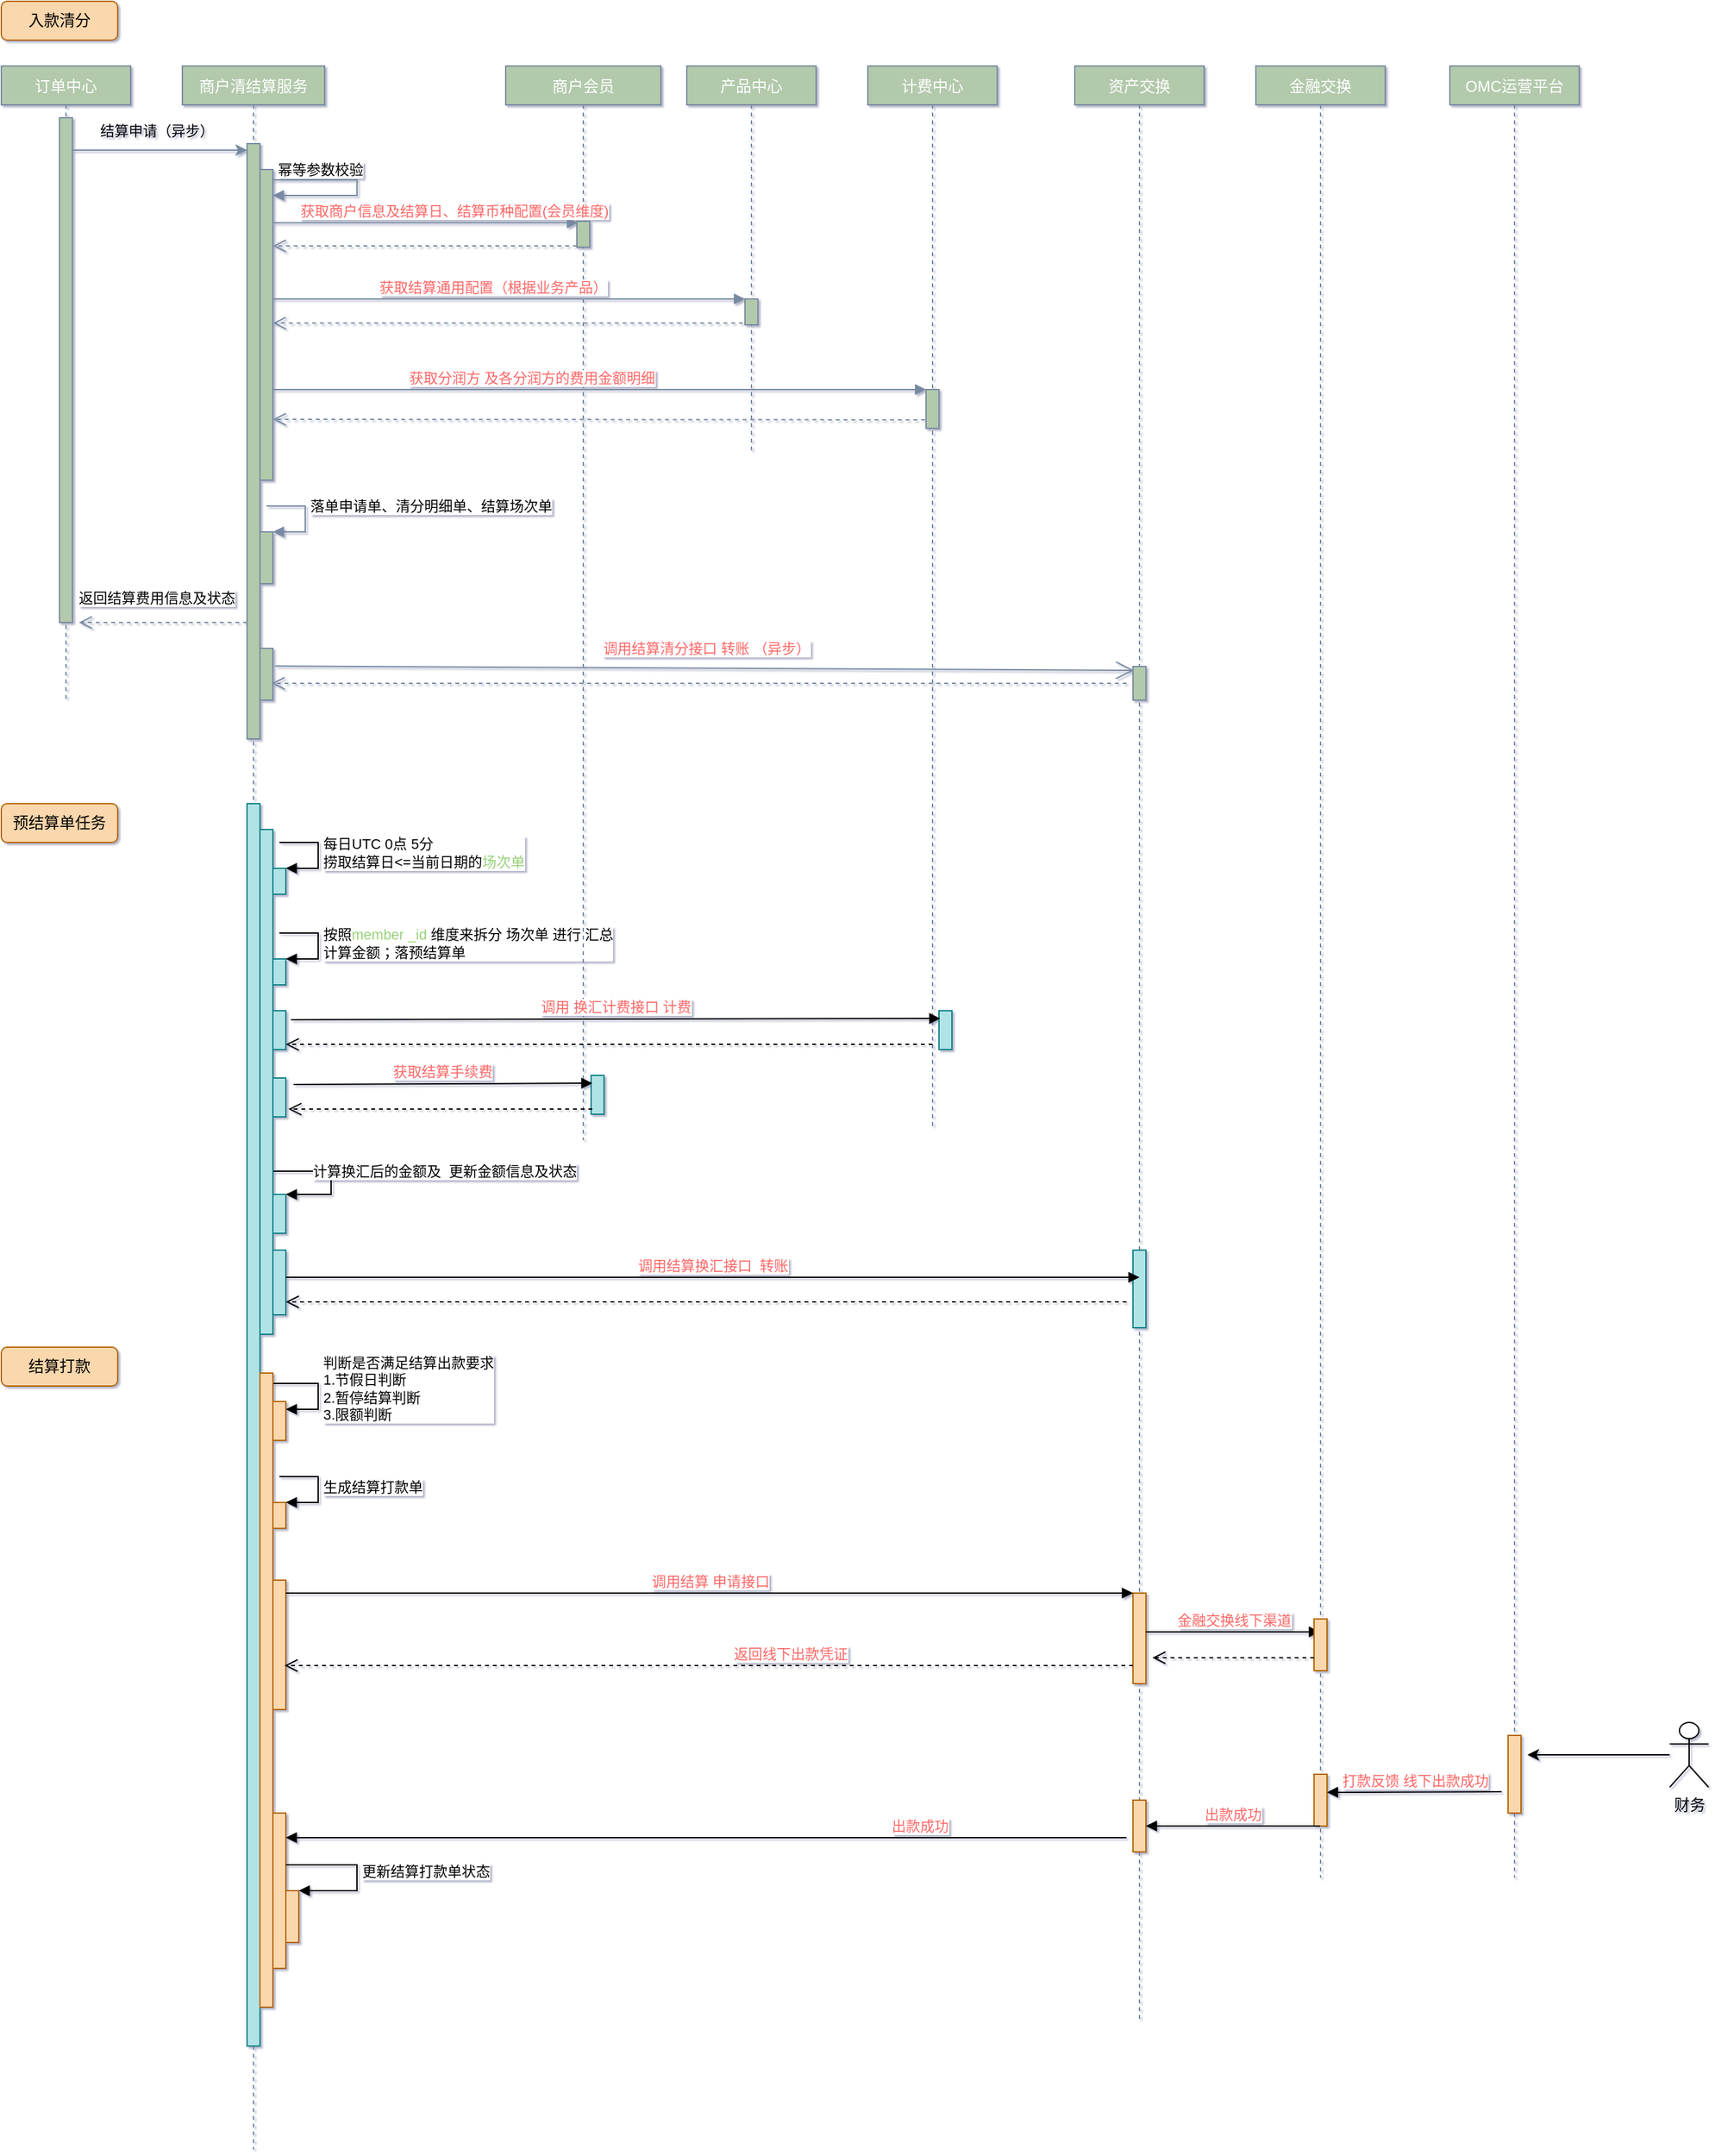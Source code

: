 <mxfile version="15.8.8" type="github">
  <diagram id="kgpKYQtTHZ0yAKxKKP6v" name="Page-1">
    <mxGraphModel dx="1422" dy="905" grid="1" gridSize="10" guides="1" tooltips="1" connect="1" arrows="1" fold="1" page="1" pageScale="1" pageWidth="850" pageHeight="1100" math="0" shadow="1">
      <root>
        <mxCell id="0" />
        <mxCell id="1" parent="0" />
        <mxCell id="3nuBFxr9cyL0pnOWT2aG-1" value="订单中心" style="shape=umlLifeline;perimeter=lifelinePerimeter;container=1;collapsible=0;recursiveResize=0;shadow=0;strokeWidth=1;fillColor=#B2C9AB;strokeColor=#788AA3;fontColor=#FFFFFF;rounded=0;size=30;" parent="1" vertex="1">
          <mxGeometry x="20" y="60" width="100" height="490" as="geometry" />
        </mxCell>
        <mxCell id="3nuBFxr9cyL0pnOWT2aG-2" value="" style="points=[];perimeter=orthogonalPerimeter;shadow=0;strokeWidth=1;fillColor=#B2C9AB;strokeColor=#788AA3;fontColor=#46495D;rounded=0;" parent="3nuBFxr9cyL0pnOWT2aG-1" vertex="1">
          <mxGeometry x="45" y="40" width="10" height="390" as="geometry" />
        </mxCell>
        <mxCell id="3nuBFxr9cyL0pnOWT2aG-5" value="商户清结算服务" style="shape=umlLifeline;perimeter=lifelinePerimeter;container=1;collapsible=0;recursiveResize=0;shadow=0;strokeWidth=1;fillColor=#B2C9AB;strokeColor=#788AA3;fontColor=#FFFFFF;rounded=0;size=30;" parent="1" vertex="1">
          <mxGeometry x="160" y="60" width="110" height="1610" as="geometry" />
        </mxCell>
        <mxCell id="3nuBFxr9cyL0pnOWT2aG-6" value="" style="points=[];perimeter=orthogonalPerimeter;shadow=0;strokeWidth=1;fillColor=#B2C9AB;strokeColor=#788AA3;fontColor=#46495D;rounded=0;" parent="3nuBFxr9cyL0pnOWT2aG-5" vertex="1">
          <mxGeometry x="50" y="60" width="10" height="460" as="geometry" />
        </mxCell>
        <mxCell id="3R4pQPPEvZektnw-kuWU-23" value="" style="html=1;points=[];perimeter=orthogonalPerimeter;fontSize=11;fontColor=#000000;strokeColor=#788AA3;fillColor=#B2C9AB;" parent="3nuBFxr9cyL0pnOWT2aG-5" vertex="1">
          <mxGeometry x="60" y="80" width="10" height="240" as="geometry" />
        </mxCell>
        <mxCell id="3R4pQPPEvZektnw-kuWU-24" value="幂等参数校验" style="edgeStyle=orthogonalEdgeStyle;html=1;align=left;spacingLeft=2;endArrow=block;rounded=0;fontSize=11;fontColor=#000000;strokeColor=#788AA3;fillColor=#B2C9AB;curved=0;exitX=1.003;exitY=0.207;exitDx=0;exitDy=0;exitPerimeter=0;" parent="3nuBFxr9cyL0pnOWT2aG-5" source="3R4pQPPEvZektnw-kuWU-23" target="3R4pQPPEvZektnw-kuWU-23" edge="1">
          <mxGeometry x="-0.546" y="8" relative="1" as="geometry">
            <mxPoint x="105" y="60" as="sourcePoint" />
            <Array as="points">
              <mxPoint x="135" y="88" />
              <mxPoint x="135" y="100" />
            </Array>
            <mxPoint as="offset" />
          </mxGeometry>
        </mxCell>
        <mxCell id="3R4pQPPEvZektnw-kuWU-55" value="" style="html=1;points=[];perimeter=orthogonalPerimeter;fontSize=11;fontColor=#000000;strokeColor=#788AA3;fillColor=#B2C9AB;" parent="3nuBFxr9cyL0pnOWT2aG-5" vertex="1">
          <mxGeometry x="60" y="360" width="10" height="40" as="geometry" />
        </mxCell>
        <mxCell id="3R4pQPPEvZektnw-kuWU-56" value="落单申请单、清分明细单、结算场次单" style="edgeStyle=orthogonalEdgeStyle;html=1;align=left;spacingLeft=2;endArrow=block;rounded=0;entryX=1;entryY=0;fontSize=11;fontColor=#000000;strokeColor=#788AA3;strokeWidth=1;fillColor=#B2C9AB;curved=0;jumpStyle=none;" parent="3nuBFxr9cyL0pnOWT2aG-5" target="3R4pQPPEvZektnw-kuWU-55" edge="1">
          <mxGeometry x="-0.2" relative="1" as="geometry">
            <mxPoint x="65" y="340" as="sourcePoint" />
            <Array as="points">
              <mxPoint x="95" y="340" />
            </Array>
            <mxPoint as="offset" />
          </mxGeometry>
        </mxCell>
        <mxCell id="3R4pQPPEvZektnw-kuWU-63" value="返回结算费用信息及状态" style="html=1;verticalAlign=bottom;endArrow=open;dashed=1;endSize=8;fontSize=11;fontColor=#000000;strokeColor=#788AA3;strokeWidth=1;fillColor=#B2C9AB;curved=0;jumpStyle=none;" parent="3nuBFxr9cyL0pnOWT2aG-5" edge="1">
          <mxGeometry x="0.077" y="-10" relative="1" as="geometry">
            <mxPoint x="50" y="430" as="sourcePoint" />
            <mxPoint x="-80" y="430" as="targetPoint" />
            <mxPoint as="offset" />
          </mxGeometry>
        </mxCell>
        <mxCell id="3R4pQPPEvZektnw-kuWU-64" value="" style="html=1;points=[];perimeter=orthogonalPerimeter;fontSize=11;fontColor=#000000;strokeColor=#788AA3;fillColor=#B2C9AB;" parent="3nuBFxr9cyL0pnOWT2aG-5" vertex="1">
          <mxGeometry x="60" y="450" width="10" height="40" as="geometry" />
        </mxCell>
        <mxCell id="f1Uz_l8zpaSuN-_0KSKf-5" value="" style="html=1;points=[];perimeter=orthogonalPerimeter;fillColor=#b0e3e6;strokeColor=#0e8088;" parent="3nuBFxr9cyL0pnOWT2aG-5" vertex="1">
          <mxGeometry x="50" y="570" width="10" height="960" as="geometry" />
        </mxCell>
        <mxCell id="f1Uz_l8zpaSuN-_0KSKf-6" value="" style="html=1;points=[];perimeter=orthogonalPerimeter;fillColor=#b0e3e6;strokeColor=#0e8088;" parent="3nuBFxr9cyL0pnOWT2aG-5" vertex="1">
          <mxGeometry x="70" y="620" width="10" height="20" as="geometry" />
        </mxCell>
        <mxCell id="f1Uz_l8zpaSuN-_0KSKf-7" value="每日UTC 0点 5分 &lt;br&gt;捞取结算日&amp;lt;=当前日期的&lt;font color=&quot;#97d077&quot;&gt;场次单&lt;/font&gt;" style="edgeStyle=orthogonalEdgeStyle;html=1;align=left;spacingLeft=2;endArrow=block;rounded=0;entryX=1;entryY=0;" parent="3nuBFxr9cyL0pnOWT2aG-5" target="f1Uz_l8zpaSuN-_0KSKf-6" edge="1">
          <mxGeometry relative="1" as="geometry">
            <mxPoint x="75" y="600" as="sourcePoint" />
            <Array as="points">
              <mxPoint x="105" y="600" />
            </Array>
          </mxGeometry>
        </mxCell>
        <mxCell id="f1Uz_l8zpaSuN-_0KSKf-10" value="" style="html=1;points=[];perimeter=orthogonalPerimeter;fillColor=#b0e3e6;strokeColor=#0e8088;" parent="3nuBFxr9cyL0pnOWT2aG-5" vertex="1">
          <mxGeometry x="70" y="690" width="10" height="20" as="geometry" />
        </mxCell>
        <mxCell id="f1Uz_l8zpaSuN-_0KSKf-11" value="&lt;font color=&quot;#000000&quot;&gt;按照&lt;/font&gt;&lt;font color=&quot;#97d077&quot;&gt;member _id&lt;/font&gt;&lt;font color=&quot;#000000&quot;&gt; 维度来拆分 场次单 进行 汇总&lt;br&gt;计算金额；落预结算单&lt;/font&gt;" style="edgeStyle=orthogonalEdgeStyle;html=1;align=left;spacingLeft=2;endArrow=block;rounded=0;entryX=1;entryY=0;fontColor=#FF6666;" parent="3nuBFxr9cyL0pnOWT2aG-5" target="f1Uz_l8zpaSuN-_0KSKf-10" edge="1">
          <mxGeometry relative="1" as="geometry">
            <mxPoint x="75" y="670" as="sourcePoint" />
            <Array as="points">
              <mxPoint x="105" y="670" />
            </Array>
          </mxGeometry>
        </mxCell>
        <mxCell id="f1Uz_l8zpaSuN-_0KSKf-12" value="" style="html=1;points=[];perimeter=orthogonalPerimeter;fillColor=#b0e3e6;strokeColor=#0e8088;" parent="3nuBFxr9cyL0pnOWT2aG-5" vertex="1">
          <mxGeometry x="70" y="915" width="10" height="50" as="geometry" />
        </mxCell>
        <mxCell id="f1Uz_l8zpaSuN-_0KSKf-17" value="" style="html=1;points=[];perimeter=orthogonalPerimeter;fillColor=#b0e3e6;strokeColor=#0e8088;" parent="3nuBFxr9cyL0pnOWT2aG-5" vertex="1">
          <mxGeometry x="70" y="872" width="10" height="30" as="geometry" />
        </mxCell>
        <mxCell id="f1Uz_l8zpaSuN-_0KSKf-18" value="&lt;font color=&quot;#000000&quot;&gt;计算换汇后的金额及&amp;nbsp; 更新金额信息及状态&lt;/font&gt;" style="edgeStyle=orthogonalEdgeStyle;html=1;align=left;spacingLeft=2;endArrow=block;rounded=0;entryX=1;entryY=0;fontColor=#97D077;exitX=1;exitY=0.741;exitDx=0;exitDy=0;exitPerimeter=0;" parent="3nuBFxr9cyL0pnOWT2aG-5" target="f1Uz_l8zpaSuN-_0KSKf-17" edge="1">
          <mxGeometry relative="1" as="geometry">
            <mxPoint x="70" y="898.4" as="sourcePoint" />
            <Array as="points">
              <mxPoint x="115" y="854" />
              <mxPoint x="115" y="872" />
            </Array>
          </mxGeometry>
        </mxCell>
        <mxCell id="f1Uz_l8zpaSuN-_0KSKf-20" value="" style="html=1;points=[];perimeter=orthogonalPerimeter;fillColor=#fad7ac;strokeColor=#b46504;" parent="3nuBFxr9cyL0pnOWT2aG-5" vertex="1">
          <mxGeometry x="70" y="1032" width="10" height="30" as="geometry" />
        </mxCell>
        <mxCell id="f1Uz_l8zpaSuN-_0KSKf-21" value="判断是否满足结算出款要求&lt;br&gt;1.节假日判断 &lt;br&gt;2.暂停结算判断 &lt;br&gt;3.限额判断" style="edgeStyle=orthogonalEdgeStyle;html=1;align=left;spacingLeft=2;endArrow=block;rounded=0;entryX=1;entryY=0;fontColor=#000000;exitX=1;exitY=0.795;exitDx=0;exitDy=0;exitPerimeter=0;" parent="3nuBFxr9cyL0pnOWT2aG-5" edge="1">
          <mxGeometry relative="1" as="geometry">
            <mxPoint x="70" y="1016" as="sourcePoint" />
            <Array as="points">
              <mxPoint x="70" y="1018" />
              <mxPoint x="105" y="1018" />
              <mxPoint x="105" y="1038" />
            </Array>
            <mxPoint x="80" y="1038" as="targetPoint" />
          </mxGeometry>
        </mxCell>
        <mxCell id="f1Uz_l8zpaSuN-_0KSKf-25" value="" style="html=1;points=[];perimeter=orthogonalPerimeter;fillColor=#b0e3e6;strokeColor=#0e8088;" parent="3nuBFxr9cyL0pnOWT2aG-5" vertex="1">
          <mxGeometry x="70" y="730" width="10" height="30" as="geometry" />
        </mxCell>
        <mxCell id="f1Uz_l8zpaSuN-_0KSKf-30" value="" style="html=1;points=[];perimeter=orthogonalPerimeter;fillColor=#fad7ac;strokeColor=#b46504;" parent="3nuBFxr9cyL0pnOWT2aG-5" vertex="1">
          <mxGeometry x="70" y="1110" width="10" height="20" as="geometry" />
        </mxCell>
        <mxCell id="f1Uz_l8zpaSuN-_0KSKf-31" value="生成结算打款单" style="edgeStyle=orthogonalEdgeStyle;html=1;align=left;spacingLeft=2;endArrow=block;rounded=0;entryX=1;entryY=0;fontColor=#000000;" parent="3nuBFxr9cyL0pnOWT2aG-5" target="f1Uz_l8zpaSuN-_0KSKf-30" edge="1">
          <mxGeometry relative="1" as="geometry">
            <mxPoint x="75" y="1090" as="sourcePoint" />
            <Array as="points">
              <mxPoint x="105" y="1090" />
            </Array>
          </mxGeometry>
        </mxCell>
        <mxCell id="f1Uz_l8zpaSuN-_0KSKf-35" value="" style="html=1;points=[];perimeter=orthogonalPerimeter;fillColor=#fad7ac;strokeColor=#b46504;" parent="3nuBFxr9cyL0pnOWT2aG-5" vertex="1">
          <mxGeometry x="70" y="1170" width="10" height="100" as="geometry" />
        </mxCell>
        <mxCell id="f1Uz_l8zpaSuN-_0KSKf-58" value="" style="html=1;points=[];perimeter=orthogonalPerimeter;fillColor=#fad7ac;strokeColor=#b46504;" parent="3nuBFxr9cyL0pnOWT2aG-5" vertex="1">
          <mxGeometry x="70" y="1350" width="10" height="120" as="geometry" />
        </mxCell>
        <mxCell id="f1Uz_l8zpaSuN-_0KSKf-61" value="" style="html=1;points=[];perimeter=orthogonalPerimeter;fillColor=#fad7ac;strokeColor=#b46504;" parent="3nuBFxr9cyL0pnOWT2aG-5" vertex="1">
          <mxGeometry x="80" y="1410" width="10" height="40" as="geometry" />
        </mxCell>
        <mxCell id="f1Uz_l8zpaSuN-_0KSKf-62" value="更新结算打款单状态" style="edgeStyle=orthogonalEdgeStyle;html=1;align=left;spacingLeft=2;endArrow=block;rounded=0;entryX=1;entryY=0;fontColor=#000000;" parent="3nuBFxr9cyL0pnOWT2aG-5" source="f1Uz_l8zpaSuN-_0KSKf-58" target="f1Uz_l8zpaSuN-_0KSKf-61" edge="1">
          <mxGeometry relative="1" as="geometry">
            <mxPoint x="105" y="1360" as="sourcePoint" />
            <Array as="points">
              <mxPoint x="135" y="1390" />
              <mxPoint x="135" y="1410" />
            </Array>
          </mxGeometry>
        </mxCell>
        <mxCell id="f1Uz_l8zpaSuN-_0KSKf-63" value="" style="html=1;points=[];perimeter=orthogonalPerimeter;fillColor=#b0e3e6;strokeColor=#0e8088;" parent="3nuBFxr9cyL0pnOWT2aG-5" vertex="1">
          <mxGeometry x="60" y="590" width="10" height="390" as="geometry" />
        </mxCell>
        <mxCell id="f1Uz_l8zpaSuN-_0KSKf-64" value="" style="html=1;points=[];perimeter=orthogonalPerimeter;fillColor=#fad7ac;strokeColor=#b46504;" parent="3nuBFxr9cyL0pnOWT2aG-5" vertex="1">
          <mxGeometry x="60" y="1010" width="10" height="490" as="geometry" />
        </mxCell>
        <mxCell id="3R4pQPPEvZektnw-kuWU-1" value="计费中心" style="shape=umlLifeline;perimeter=lifelinePerimeter;container=1;collapsible=0;recursiveResize=0;shadow=0;strokeWidth=1;fillColor=#B2C9AB;strokeColor=#788AA3;fontColor=#FFFFFF;rounded=0;size=30;" parent="1" vertex="1">
          <mxGeometry x="690" y="60" width="100" height="820" as="geometry" />
        </mxCell>
        <mxCell id="3R4pQPPEvZektnw-kuWU-52" value="" style="html=1;points=[];perimeter=orthogonalPerimeter;fontSize=11;fontColor=#000000;strokeColor=#788AA3;fillColor=#B2C9AB;" parent="3R4pQPPEvZektnw-kuWU-1" vertex="1">
          <mxGeometry x="45" y="250" width="10" height="30" as="geometry" />
        </mxCell>
        <mxCell id="f1Uz_l8zpaSuN-_0KSKf-22" value="" style="html=1;points=[];perimeter=orthogonalPerimeter;fillColor=#b0e3e6;strokeColor=#0e8088;" parent="3R4pQPPEvZektnw-kuWU-1" vertex="1">
          <mxGeometry x="55" y="730" width="10" height="30" as="geometry" />
        </mxCell>
        <mxCell id="3R4pQPPEvZektnw-kuWU-9" value="资产交换" style="shape=umlLifeline;perimeter=lifelinePerimeter;container=1;collapsible=0;recursiveResize=0;shadow=0;strokeWidth=1;fillColor=#B2C9AB;strokeColor=#788AA3;fontColor=#FFFFFF;rounded=0;size=30;" parent="1" vertex="1">
          <mxGeometry x="850" y="60" width="100" height="1510" as="geometry" />
        </mxCell>
        <mxCell id="3R4pQPPEvZektnw-kuWU-57" value="" style="html=1;points=[];perimeter=orthogonalPerimeter;fontSize=11;fontColor=#000000;strokeColor=#788AA3;fillColor=#B2C9AB;" parent="3R4pQPPEvZektnw-kuWU-9" vertex="1">
          <mxGeometry x="45" y="464" width="10" height="26" as="geometry" />
        </mxCell>
        <mxCell id="f1Uz_l8zpaSuN-_0KSKf-8" value="" style="html=1;points=[];perimeter=orthogonalPerimeter;fillColor=#b0e3e6;strokeColor=#0e8088;" parent="3R4pQPPEvZektnw-kuWU-9" vertex="1">
          <mxGeometry x="45" y="915" width="10" height="60" as="geometry" />
        </mxCell>
        <mxCell id="f1Uz_l8zpaSuN-_0KSKf-16" value="" style="html=1;verticalAlign=bottom;endArrow=open;dashed=1;endSize=8;rounded=0;fontColor=#97D077;" parent="3R4pQPPEvZektnw-kuWU-9" target="f1Uz_l8zpaSuN-_0KSKf-12" edge="1">
          <mxGeometry relative="1" as="geometry">
            <mxPoint x="40" y="955" as="sourcePoint" />
            <mxPoint x="-25" y="955" as="targetPoint" />
          </mxGeometry>
        </mxCell>
        <mxCell id="f1Uz_l8zpaSuN-_0KSKf-32" value="" style="html=1;points=[];perimeter=orthogonalPerimeter;fillColor=#fad7ac;strokeColor=#b46504;" parent="3R4pQPPEvZektnw-kuWU-9" vertex="1">
          <mxGeometry x="45" y="1180" width="10" height="70" as="geometry" />
        </mxCell>
        <mxCell id="f1Uz_l8zpaSuN-_0KSKf-47" value="&lt;font color=&quot;#ff6666&quot;&gt;金融交换线下渠道&lt;/font&gt;" style="html=1;verticalAlign=bottom;endArrow=block;rounded=0;fontColor=#000000;" parent="3R4pQPPEvZektnw-kuWU-9" target="f1Uz_l8zpaSuN-_0KSKf-38" edge="1">
          <mxGeometry width="80" relative="1" as="geometry">
            <mxPoint x="55" y="1210" as="sourcePoint" />
            <mxPoint x="135" y="1210" as="targetPoint" />
            <mxPoint as="offset" />
          </mxGeometry>
        </mxCell>
        <mxCell id="f1Uz_l8zpaSuN-_0KSKf-56" value="" style="html=1;points=[];perimeter=orthogonalPerimeter;fillColor=#fad7ac;strokeColor=#b46504;" parent="3R4pQPPEvZektnw-kuWU-9" vertex="1">
          <mxGeometry x="45" y="1340" width="10" height="40" as="geometry" />
        </mxCell>
        <mxCell id="3R4pQPPEvZektnw-kuWU-11" value="商户会员" style="shape=umlLifeline;perimeter=lifelinePerimeter;container=1;collapsible=0;recursiveResize=0;shadow=0;strokeWidth=1;fillColor=#B2C9AB;strokeColor=#788AA3;fontColor=#FFFFFF;rounded=0;size=30;" parent="1" vertex="1">
          <mxGeometry x="410" y="60" width="120" height="830" as="geometry" />
        </mxCell>
        <mxCell id="3R4pQPPEvZektnw-kuWU-43" value="" style="html=1;points=[];perimeter=orthogonalPerimeter;fontSize=11;fontColor=#000000;strokeColor=#788AA3;fillColor=#B2C9AB;" parent="3R4pQPPEvZektnw-kuWU-11" vertex="1">
          <mxGeometry x="55" y="120" width="10" height="20" as="geometry" />
        </mxCell>
        <mxCell id="3R4pQPPEvZektnw-kuWU-19" value="" style="endArrow=classic;html=1;fontColor=#FFFFFF;strokeColor=#788AA3;fillColor=#B2C9AB;curved=0;" parent="1" source="3nuBFxr9cyL0pnOWT2aG-2" target="3nuBFxr9cyL0pnOWT2aG-6" edge="1">
          <mxGeometry width="50" height="50" relative="1" as="geometry">
            <mxPoint x="380" y="190" as="sourcePoint" />
            <mxPoint x="430" y="140" as="targetPoint" />
            <Array as="points">
              <mxPoint x="160" y="125" />
            </Array>
          </mxGeometry>
        </mxCell>
        <mxCell id="3R4pQPPEvZektnw-kuWU-20" value="&lt;font color=&quot;#000000&quot;&gt;&lt;font style=&quot;font-size: 11px ; line-height: 0.8&quot;&gt;结算申请（异步）&lt;/font&gt;&lt;br&gt;&lt;/font&gt;" style="text;html=1;resizable=0;autosize=1;align=center;verticalAlign=middle;points=[];fillColor=none;strokeColor=none;rounded=0;fontColor=#FFFFFF;" parent="1" vertex="1">
          <mxGeometry x="85" y="100" width="110" height="20" as="geometry" />
        </mxCell>
        <mxCell id="3R4pQPPEvZektnw-kuWU-44" value="&lt;font color=&quot;#ff6666&quot;&gt;获取商户信息及结算日、结算币种配置(会员维度)&lt;/font&gt;" style="html=1;verticalAlign=bottom;endArrow=block;fontSize=11;fontColor=#000000;strokeColor=#788AA3;fillColor=#B2C9AB;curved=0;entryX=0.083;entryY=0.058;entryDx=0;entryDy=0;entryPerimeter=0;strokeWidth=1;jumpStyle=none;" parent="1" source="3R4pQPPEvZektnw-kuWU-23" target="3R4pQPPEvZektnw-kuWU-43" edge="1">
          <mxGeometry x="0.187" relative="1" as="geometry">
            <mxPoint x="230" y="180" as="sourcePoint" />
            <mxPoint x="750" y="180" as="targetPoint" />
            <Array as="points" />
            <mxPoint as="offset" />
          </mxGeometry>
        </mxCell>
        <mxCell id="3R4pQPPEvZektnw-kuWU-45" value="" style="html=1;verticalAlign=bottom;endArrow=open;dashed=1;endSize=8;exitX=0;exitY=0.95;fontSize=11;fontColor=#000000;strokeColor=#788AA3;fillColor=#B2C9AB;curved=0;" parent="1" source="3R4pQPPEvZektnw-kuWU-43" target="3R4pQPPEvZektnw-kuWU-23" edge="1">
          <mxGeometry x="0.276" y="-1" relative="1" as="geometry">
            <mxPoint x="230" y="209" as="targetPoint" />
            <mxPoint as="offset" />
          </mxGeometry>
        </mxCell>
        <mxCell id="3R4pQPPEvZektnw-kuWU-50" value="产品中心" style="shape=umlLifeline;perimeter=lifelinePerimeter;container=1;collapsible=0;recursiveResize=0;shadow=0;strokeWidth=1;fillColor=#B2C9AB;strokeColor=#788AA3;fontColor=#FFFFFF;rounded=0;size=30;" parent="1" vertex="1">
          <mxGeometry x="550" y="60" width="100" height="300" as="geometry" />
        </mxCell>
        <mxCell id="3R4pQPPEvZektnw-kuWU-47" value="" style="html=1;points=[];perimeter=orthogonalPerimeter;fontSize=11;fontColor=#000000;strokeColor=#788AA3;fillColor=#B2C9AB;" parent="3R4pQPPEvZektnw-kuWU-50" vertex="1">
          <mxGeometry x="45" y="180" width="10" height="20" as="geometry" />
        </mxCell>
        <mxCell id="3R4pQPPEvZektnw-kuWU-48" value="&lt;font color=&quot;#ff6666&quot;&gt;获取结算通用配置（根据&lt;/font&gt;&lt;span style=&quot;color: rgb(255 , 102 , 102)&quot;&gt;业务产品&lt;/span&gt;&lt;font color=&quot;#ff6666&quot;&gt;）&lt;/font&gt;" style="html=1;verticalAlign=bottom;endArrow=block;entryX=0;entryY=0;fontSize=11;fontColor=#000000;strokeColor=#788AA3;fillColor=#B2C9AB;curved=0;jumpStyle=none;" parent="1" edge="1">
          <mxGeometry x="-0.069" relative="1" as="geometry">
            <mxPoint x="230" y="240" as="sourcePoint" />
            <mxPoint as="offset" />
            <mxPoint x="595" y="240" as="targetPoint" />
          </mxGeometry>
        </mxCell>
        <mxCell id="3R4pQPPEvZektnw-kuWU-49" value="" style="html=1;verticalAlign=bottom;endArrow=open;dashed=1;endSize=8;fontSize=11;fontColor=#000000;strokeColor=#788AA3;fillColor=#B2C9AB;curved=0;exitX=-0.167;exitY=0.933;exitDx=0;exitDy=0;exitPerimeter=0;" parent="1" source="3R4pQPPEvZektnw-kuWU-47" target="3R4pQPPEvZektnw-kuWU-23" edge="1">
          <mxGeometry x="0.122" y="32" relative="1" as="geometry">
            <mxPoint x="390" y="316" as="targetPoint" />
            <mxPoint as="offset" />
          </mxGeometry>
        </mxCell>
        <mxCell id="3R4pQPPEvZektnw-kuWU-53" value="&lt;font color=&quot;#ff6666&quot;&gt;获取分润方 及各分润方的费用金额明细&lt;/font&gt;" style="html=1;verticalAlign=bottom;endArrow=block;entryX=0;entryY=0;fontSize=11;fontColor=#000000;strokeColor=#788AA3;strokeWidth=1;fillColor=#B2C9AB;curved=0;jumpStyle=none;" parent="1" target="3R4pQPPEvZektnw-kuWU-52" edge="1">
          <mxGeometry x="-0.208" relative="1" as="geometry">
            <mxPoint x="230" y="310" as="sourcePoint" />
            <mxPoint as="offset" />
          </mxGeometry>
        </mxCell>
        <mxCell id="3R4pQPPEvZektnw-kuWU-54" value="" style="html=1;verticalAlign=bottom;endArrow=open;dashed=1;endSize=8;fontSize=11;fontColor=#000000;strokeColor=#788AA3;strokeWidth=1;fillColor=#B2C9AB;curved=0;jumpStyle=none;exitX=-0.083;exitY=0.779;exitDx=0;exitDy=0;exitPerimeter=0;" parent="1" source="3R4pQPPEvZektnw-kuWU-52" edge="1">
          <mxGeometry relative="1" as="geometry">
            <mxPoint x="230" y="333" as="targetPoint" />
          </mxGeometry>
        </mxCell>
        <mxCell id="3R4pQPPEvZektnw-kuWU-59" value="&lt;font color=&quot;#ff6666&quot;&gt;调用结算清分接口 转账 （异步）&lt;/font&gt;" style="html=1;verticalAlign=bottom;endArrow=open;dashed=1;endSize=8;fontSize=11;fontColor=#000000;strokeColor=#788AA3;strokeWidth=1;fillColor=#B2C9AB;curved=0;jumpStyle=none;entryX=0.9;entryY=0.675;entryDx=0;entryDy=0;entryPerimeter=0;" parent="1" target="3R4pQPPEvZektnw-kuWU-64" edge="1">
          <mxGeometry x="-0.016" y="-18" relative="1" as="geometry">
            <mxPoint x="230" y="509" as="targetPoint" />
            <mxPoint x="890" y="537" as="sourcePoint" />
            <mxPoint as="offset" />
          </mxGeometry>
        </mxCell>
        <mxCell id="3R4pQPPEvZektnw-kuWU-62" value="" style="endArrow=open;endFill=1;endSize=12;html=1;fontSize=11;fontColor=#000000;strokeColor=#788AA3;strokeWidth=1;fillColor=#B2C9AB;curved=0;jumpStyle=none;exitX=1.167;exitY=0.342;exitDx=0;exitDy=0;exitPerimeter=0;entryX=0.083;entryY=0.115;entryDx=0;entryDy=0;entryPerimeter=0;" parent="1" source="3R4pQPPEvZektnw-kuWU-64" target="3R4pQPPEvZektnw-kuWU-57" edge="1">
          <mxGeometry width="160" relative="1" as="geometry">
            <mxPoint x="230" y="490" as="sourcePoint" />
            <mxPoint x="890" y="490" as="targetPoint" />
            <Array as="points" />
          </mxGeometry>
        </mxCell>
        <mxCell id="f1Uz_l8zpaSuN-_0KSKf-9" value="调用结算换汇接口&amp;nbsp; 转账" style="html=1;verticalAlign=bottom;startArrow=none;endArrow=block;rounded=0;fontColor=#FF6666;startFill=0;" parent="1" source="f1Uz_l8zpaSuN-_0KSKf-12" edge="1">
          <mxGeometry relative="1" as="geometry">
            <mxPoint x="330" y="995" as="sourcePoint" />
            <mxPoint x="900" y="996" as="targetPoint" />
          </mxGeometry>
        </mxCell>
        <mxCell id="f1Uz_l8zpaSuN-_0KSKf-14" value="预结算单任务" style="rounded=1;whiteSpace=wrap;html=1;fillColor=#fad7ac;strokeColor=#b46504;" parent="1" vertex="1">
          <mxGeometry x="20" y="630" width="90" height="30" as="geometry" />
        </mxCell>
        <mxCell id="f1Uz_l8zpaSuN-_0KSKf-15" value="入款清分" style="rounded=1;whiteSpace=wrap;html=1;fillColor=#fad7ac;strokeColor=#b46504;" parent="1" vertex="1">
          <mxGeometry x="20" y="10" width="90" height="30" as="geometry" />
        </mxCell>
        <mxCell id="f1Uz_l8zpaSuN-_0KSKf-23" value="&lt;font color=&quot;#ff6666&quot;&gt;调用 换汇计费接口 计费&lt;/font&gt;" style="html=1;verticalAlign=bottom;endArrow=block;entryX=0.1;entryY=0.2;rounded=0;fontColor=#000000;exitX=1.4;exitY=0.233;exitDx=0;exitDy=0;exitPerimeter=0;entryDx=0;entryDy=0;entryPerimeter=0;" parent="1" source="f1Uz_l8zpaSuN-_0KSKf-25" target="f1Uz_l8zpaSuN-_0KSKf-22" edge="1">
          <mxGeometry relative="1" as="geometry">
            <mxPoint x="470" y="780" as="sourcePoint" />
          </mxGeometry>
        </mxCell>
        <mxCell id="f1Uz_l8zpaSuN-_0KSKf-24" value="" style="html=1;verticalAlign=bottom;endArrow=open;dashed=1;endSize=8;rounded=0;fontColor=#000000;entryX=1;entryY=0.867;entryDx=0;entryDy=0;entryPerimeter=0;" parent="1" target="f1Uz_l8zpaSuN-_0KSKf-25" edge="1">
          <mxGeometry relative="1" as="geometry">
            <mxPoint x="675" y="799" as="targetPoint" />
            <mxPoint x="740" y="816" as="sourcePoint" />
          </mxGeometry>
        </mxCell>
        <mxCell id="f1Uz_l8zpaSuN-_0KSKf-26" value="" style="html=1;points=[];perimeter=orthogonalPerimeter;fillColor=#b0e3e6;strokeColor=#0e8088;" parent="1" vertex="1">
          <mxGeometry x="476" y="840" width="10" height="30" as="geometry" />
        </mxCell>
        <mxCell id="f1Uz_l8zpaSuN-_0KSKf-27" value="&lt;font color=&quot;#ff6666&quot;&gt;获取结算手续费&lt;/font&gt;" style="html=1;verticalAlign=bottom;endArrow=block;entryX=0.1;entryY=0.2;rounded=0;fontColor=#000000;exitX=1.4;exitY=0.233;exitDx=0;exitDy=0;exitPerimeter=0;entryDx=0;entryDy=0;entryPerimeter=0;" parent="1" target="f1Uz_l8zpaSuN-_0KSKf-26" edge="1">
          <mxGeometry relative="1" as="geometry">
            <mxPoint x="246" y="846.99" as="sourcePoint" />
          </mxGeometry>
        </mxCell>
        <mxCell id="f1Uz_l8zpaSuN-_0KSKf-28" value="" style="html=1;verticalAlign=bottom;endArrow=open;dashed=1;endSize=8;rounded=0;fontColor=#000000;entryX=1;entryY=0.867;entryDx=0;entryDy=0;entryPerimeter=0;exitX=0.1;exitY=0.867;exitDx=0;exitDy=0;exitPerimeter=0;" parent="1" source="f1Uz_l8zpaSuN-_0KSKf-26" edge="1">
          <mxGeometry relative="1" as="geometry">
            <mxPoint x="242" y="866.01" as="targetPoint" />
            <mxPoint x="742" y="866" as="sourcePoint" />
          </mxGeometry>
        </mxCell>
        <mxCell id="f1Uz_l8zpaSuN-_0KSKf-29" value="" style="html=1;points=[];perimeter=orthogonalPerimeter;fillColor=#b0e3e6;strokeColor=#0e8088;" parent="1" vertex="1">
          <mxGeometry x="230" y="842" width="10" height="30" as="geometry" />
        </mxCell>
        <mxCell id="f1Uz_l8zpaSuN-_0KSKf-33" value="&lt;font color=&quot;#ff6666&quot;&gt;调用结算 申请接口&lt;/font&gt;" style="html=1;verticalAlign=bottom;endArrow=block;entryX=0;entryY=0;rounded=0;fontColor=#000000;" parent="1" target="f1Uz_l8zpaSuN-_0KSKf-32" edge="1">
          <mxGeometry relative="1" as="geometry">
            <mxPoint x="240" y="1240" as="sourcePoint" />
          </mxGeometry>
        </mxCell>
        <mxCell id="f1Uz_l8zpaSuN-_0KSKf-34" value="&lt;font color=&quot;#ff6666&quot;&gt;返回线下出款凭证&lt;/font&gt;" style="html=1;verticalAlign=bottom;endArrow=open;dashed=1;endSize=8;exitX=0;exitY=0.8;rounded=0;fontColor=#000000;exitDx=0;exitDy=0;exitPerimeter=0;entryX=0.9;entryY=0.66;entryDx=0;entryDy=0;entryPerimeter=0;" parent="1" source="f1Uz_l8zpaSuN-_0KSKf-32" target="f1Uz_l8zpaSuN-_0KSKf-35" edge="1">
          <mxGeometry x="-0.192" relative="1" as="geometry">
            <mxPoint x="230" y="1304" as="targetPoint" />
            <mxPoint as="offset" />
          </mxGeometry>
        </mxCell>
        <mxCell id="f1Uz_l8zpaSuN-_0KSKf-37" value="结算打款" style="rounded=1;whiteSpace=wrap;html=1;fillColor=#fad7ac;strokeColor=#b46504;" parent="1" vertex="1">
          <mxGeometry x="20" y="1050" width="90" height="30" as="geometry" />
        </mxCell>
        <mxCell id="f1Uz_l8zpaSuN-_0KSKf-38" value="金融交换" style="shape=umlLifeline;perimeter=lifelinePerimeter;container=1;collapsible=0;recursiveResize=0;shadow=0;strokeWidth=1;fillColor=#B2C9AB;strokeColor=#788AA3;fontColor=#FFFFFF;rounded=0;size=30;" parent="1" vertex="1">
          <mxGeometry x="990" y="60" width="100" height="1400" as="geometry" />
        </mxCell>
        <mxCell id="f1Uz_l8zpaSuN-_0KSKf-45" value="" style="html=1;points=[];perimeter=orthogonalPerimeter;fillColor=#fad7ac;strokeColor=#b46504;" parent="f1Uz_l8zpaSuN-_0KSKf-38" vertex="1">
          <mxGeometry x="45" y="1200" width="10" height="40" as="geometry" />
        </mxCell>
        <mxCell id="f1Uz_l8zpaSuN-_0KSKf-48" value="" style="html=1;verticalAlign=bottom;endArrow=open;dashed=1;endSize=8;rounded=0;fontColor=#000000;" parent="f1Uz_l8zpaSuN-_0KSKf-38" edge="1">
          <mxGeometry relative="1" as="geometry">
            <mxPoint x="45" y="1230" as="sourcePoint" />
            <mxPoint x="-80" y="1230" as="targetPoint" />
          </mxGeometry>
        </mxCell>
        <mxCell id="f1Uz_l8zpaSuN-_0KSKf-54" value="" style="html=1;points=[];perimeter=orthogonalPerimeter;fillColor=#fad7ac;strokeColor=#b46504;" parent="f1Uz_l8zpaSuN-_0KSKf-38" vertex="1">
          <mxGeometry x="45" y="1320" width="10" height="40" as="geometry" />
        </mxCell>
        <mxCell id="f1Uz_l8zpaSuN-_0KSKf-55" value="&lt;font color=&quot;#ff6666&quot;&gt;打款反馈 线下出款成功&lt;/font&gt;" style="html=1;verticalAlign=bottom;endArrow=block;rounded=0;fontColor=#000000;" parent="f1Uz_l8zpaSuN-_0KSKf-38" edge="1">
          <mxGeometry width="80" relative="1" as="geometry">
            <mxPoint x="190" y="1333.5" as="sourcePoint" />
            <mxPoint x="55" y="1334" as="targetPoint" />
          </mxGeometry>
        </mxCell>
        <mxCell id="f1Uz_l8zpaSuN-_0KSKf-57" value="&lt;font color=&quot;#ff6666&quot;&gt;出款成功&lt;/font&gt;" style="html=1;verticalAlign=bottom;endArrow=block;rounded=0;fontColor=#000000;" parent="f1Uz_l8zpaSuN-_0KSKf-38" source="f1Uz_l8zpaSuN-_0KSKf-38" edge="1">
          <mxGeometry width="80" relative="1" as="geometry">
            <mxPoint x="4.5" y="1360" as="sourcePoint" />
            <mxPoint x="-85" y="1360" as="targetPoint" />
          </mxGeometry>
        </mxCell>
        <mxCell id="f1Uz_l8zpaSuN-_0KSKf-43" value="OMC运营平台" style="shape=umlLifeline;perimeter=lifelinePerimeter;container=1;collapsible=0;recursiveResize=0;shadow=0;strokeWidth=1;fillColor=#B2C9AB;strokeColor=#788AA3;fontColor=#FFFFFF;rounded=0;size=30;" parent="1" vertex="1">
          <mxGeometry x="1140" y="60" width="100" height="1400" as="geometry" />
        </mxCell>
        <mxCell id="f1Uz_l8zpaSuN-_0KSKf-52" value="" style="html=1;points=[];perimeter=orthogonalPerimeter;fillColor=#fad7ac;strokeColor=#b46504;" parent="f1Uz_l8zpaSuN-_0KSKf-43" vertex="1">
          <mxGeometry x="45" y="1290" width="10" height="60" as="geometry" />
        </mxCell>
        <mxCell id="f1Uz_l8zpaSuN-_0KSKf-53" style="edgeStyle=orthogonalEdgeStyle;rounded=0;orthogonalLoop=1;jettySize=auto;html=1;fontColor=#000000;startArrow=none;startFill=0;" parent="1" source="f1Uz_l8zpaSuN-_0KSKf-49" edge="1">
          <mxGeometry relative="1" as="geometry">
            <mxPoint x="1200" y="1365" as="targetPoint" />
          </mxGeometry>
        </mxCell>
        <mxCell id="f1Uz_l8zpaSuN-_0KSKf-49" value="财务" style="shape=umlActor;verticalLabelPosition=bottom;verticalAlign=top;html=1;fontColor=#000000;" parent="1" vertex="1">
          <mxGeometry x="1310" y="1340" width="30" height="50" as="geometry" />
        </mxCell>
        <mxCell id="f1Uz_l8zpaSuN-_0KSKf-59" value="&lt;font color=&quot;#ff6666&quot;&gt;出款成功&lt;/font&gt;" style="html=1;verticalAlign=bottom;endArrow=block;rounded=0;fontColor=#000000;" parent="1" edge="1">
          <mxGeometry x="-0.508" relative="1" as="geometry">
            <mxPoint x="890" y="1429" as="sourcePoint" />
            <mxPoint x="240" y="1429" as="targetPoint" />
            <mxPoint as="offset" />
          </mxGeometry>
        </mxCell>
      </root>
    </mxGraphModel>
  </diagram>
</mxfile>
